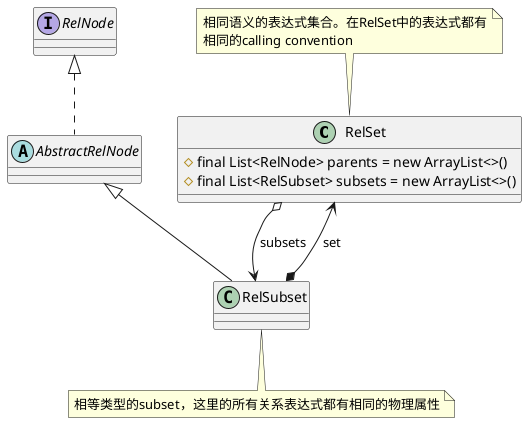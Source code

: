 @startuml

class RelSet {
    # {field} final List<RelNode> parents = new ArrayList<>()
    # {field} final List<RelSubset> subsets = new ArrayList<>()
}

note top of RelSet
    相同语义的表达式集合。在RelSet中的表达式都有
    相同的calling convention
end note

abstract class AbstractRelNode implements RelNode
class RelSubset extends AbstractRelNode

note bottom of RelSubset
    相等类型的subset，这里的所有关系表达式都有相同的物理属性
end note

RelSet o--> RelSubset: subsets
RelSubset *--> RelSet: set
@enduml